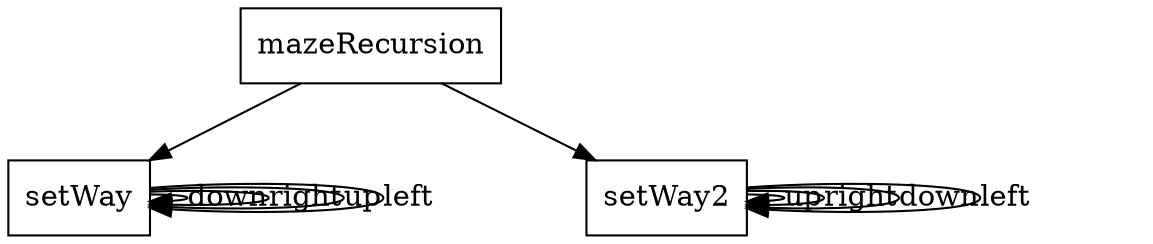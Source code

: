 digraph G {
    node [shape=box];

    // Main entry point
    "mazeRecursion" -> "setWay";
    "mazeRecursion" -> "setWay2";

    // Recursive calls within setWay
    "setWay" -> "setWay" [label="down"];
    "setWay" -> "setWay" [label="right"];
    "setWay" -> "setWay" [label="up"];
    "setWay" -> "setWay" [label="left"];

    // Recursive calls within setWay2
    "setWay2" -> "setWay2" [label="up"];
    "setWay2" -> "setWay2" [label="right"];
    "setWay2" -> "setWay2" [label="down"];
    "setWay2" -> "setWay2" [label="left"];
}

